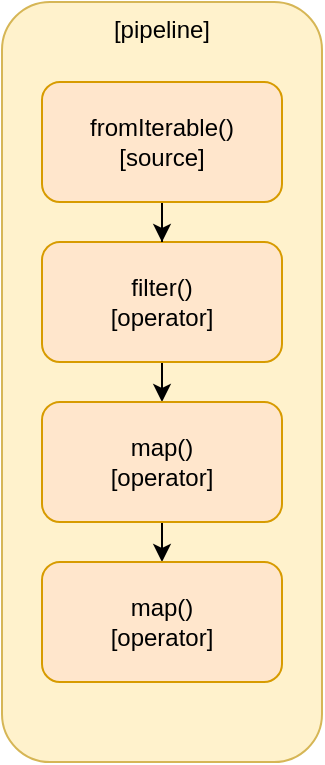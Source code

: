 <mxfile version="22.1.21" type="device">
  <diagram name="1 oldal" id="lJfBmLQwx1s9EJp2PIZj">
    <mxGraphModel dx="1188" dy="674" grid="1" gridSize="10" guides="1" tooltips="1" connect="1" arrows="1" fold="1" page="1" pageScale="1" pageWidth="827" pageHeight="1169" math="0" shadow="0">
      <root>
        <mxCell id="0" />
        <mxCell id="1" parent="0" />
        <mxCell id="1L38nvM-ssfPp6MPhMyn-5" value="[pipeline]" style="rounded=1;whiteSpace=wrap;html=1;fillColor=#fff2cc;strokeColor=#d6b656;verticalAlign=top;" parent="1" vertex="1">
          <mxGeometry x="60" y="120" width="160" height="380" as="geometry" />
        </mxCell>
        <mxCell id="AnHMjH2dGaD10RgJrkaz-2" style="edgeStyle=orthogonalEdgeStyle;rounded=0;orthogonalLoop=1;jettySize=auto;html=1;exitX=0.5;exitY=1;exitDx=0;exitDy=0;entryX=0.5;entryY=0;entryDx=0;entryDy=0;" edge="1" parent="1" source="1L38nvM-ssfPp6MPhMyn-1" target="1L38nvM-ssfPp6MPhMyn-3">
          <mxGeometry relative="1" as="geometry" />
        </mxCell>
        <mxCell id="1L38nvM-ssfPp6MPhMyn-1" value="filter()&lt;br&gt;[operator]" style="rounded=1;whiteSpace=wrap;html=1;fillColor=#ffe6cc;strokeColor=#d79b00;" parent="1" vertex="1">
          <mxGeometry x="80" y="240" width="120" height="60" as="geometry" />
        </mxCell>
        <mxCell id="AnHMjH2dGaD10RgJrkaz-1" style="edgeStyle=orthogonalEdgeStyle;rounded=0;orthogonalLoop=1;jettySize=auto;html=1;exitX=0.5;exitY=1;exitDx=0;exitDy=0;" edge="1" parent="1" source="1L38nvM-ssfPp6MPhMyn-2" target="1L38nvM-ssfPp6MPhMyn-1">
          <mxGeometry relative="1" as="geometry" />
        </mxCell>
        <mxCell id="1L38nvM-ssfPp6MPhMyn-2" value="fromIterable()&lt;br&gt;[source]" style="rounded=1;whiteSpace=wrap;html=1;fillColor=#ffe6cc;strokeColor=#d79b00;" parent="1" vertex="1">
          <mxGeometry x="80" y="160" width="120" height="60" as="geometry" />
        </mxCell>
        <mxCell id="AnHMjH2dGaD10RgJrkaz-3" style="edgeStyle=orthogonalEdgeStyle;rounded=0;orthogonalLoop=1;jettySize=auto;html=1;exitX=0.5;exitY=1;exitDx=0;exitDy=0;entryX=0.5;entryY=0;entryDx=0;entryDy=0;" edge="1" parent="1" source="1L38nvM-ssfPp6MPhMyn-3" target="1L38nvM-ssfPp6MPhMyn-4">
          <mxGeometry relative="1" as="geometry" />
        </mxCell>
        <mxCell id="1L38nvM-ssfPp6MPhMyn-3" value="map()&lt;br&gt;[operator]" style="rounded=1;whiteSpace=wrap;html=1;fillColor=#ffe6cc;strokeColor=#d79b00;" parent="1" vertex="1">
          <mxGeometry x="80" y="320" width="120" height="60" as="geometry" />
        </mxCell>
        <mxCell id="1L38nvM-ssfPp6MPhMyn-4" value="map()&lt;br&gt;[operator]" style="rounded=1;whiteSpace=wrap;html=1;fillColor=#ffe6cc;strokeColor=#d79b00;" parent="1" vertex="1">
          <mxGeometry x="80" y="400" width="120" height="60" as="geometry" />
        </mxCell>
      </root>
    </mxGraphModel>
  </diagram>
</mxfile>
